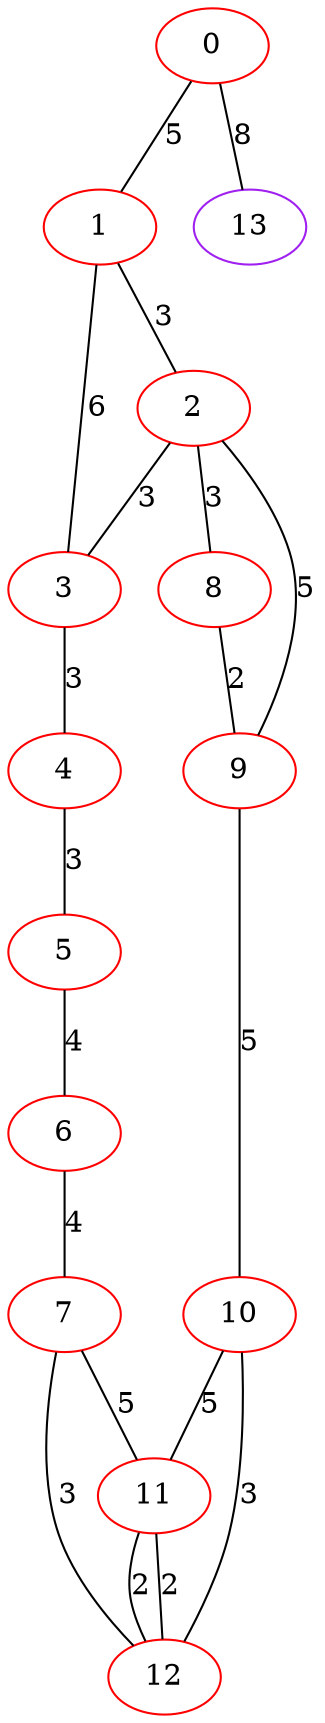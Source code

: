 graph "" {
0 [color=red, weight=1];
1 [color=red, weight=1];
2 [color=red, weight=1];
3 [color=red, weight=1];
4 [color=red, weight=1];
5 [color=red, weight=1];
6 [color=red, weight=1];
7 [color=red, weight=1];
8 [color=red, weight=1];
9 [color=red, weight=1];
10 [color=red, weight=1];
11 [color=red, weight=1];
12 [color=red, weight=1];
13 [color=purple, weight=4];
0 -- 1  [key=0, label=5];
0 -- 13  [key=0, label=8];
1 -- 2  [key=0, label=3];
1 -- 3  [key=0, label=6];
2 -- 8  [key=0, label=3];
2 -- 9  [key=0, label=5];
2 -- 3  [key=0, label=3];
3 -- 4  [key=0, label=3];
4 -- 5  [key=0, label=3];
5 -- 6  [key=0, label=4];
6 -- 7  [key=0, label=4];
7 -- 11  [key=0, label=5];
7 -- 12  [key=0, label=3];
8 -- 9  [key=0, label=2];
9 -- 10  [key=0, label=5];
10 -- 11  [key=0, label=5];
10 -- 12  [key=0, label=3];
11 -- 12  [key=0, label=2];
11 -- 12  [key=1, label=2];
}
